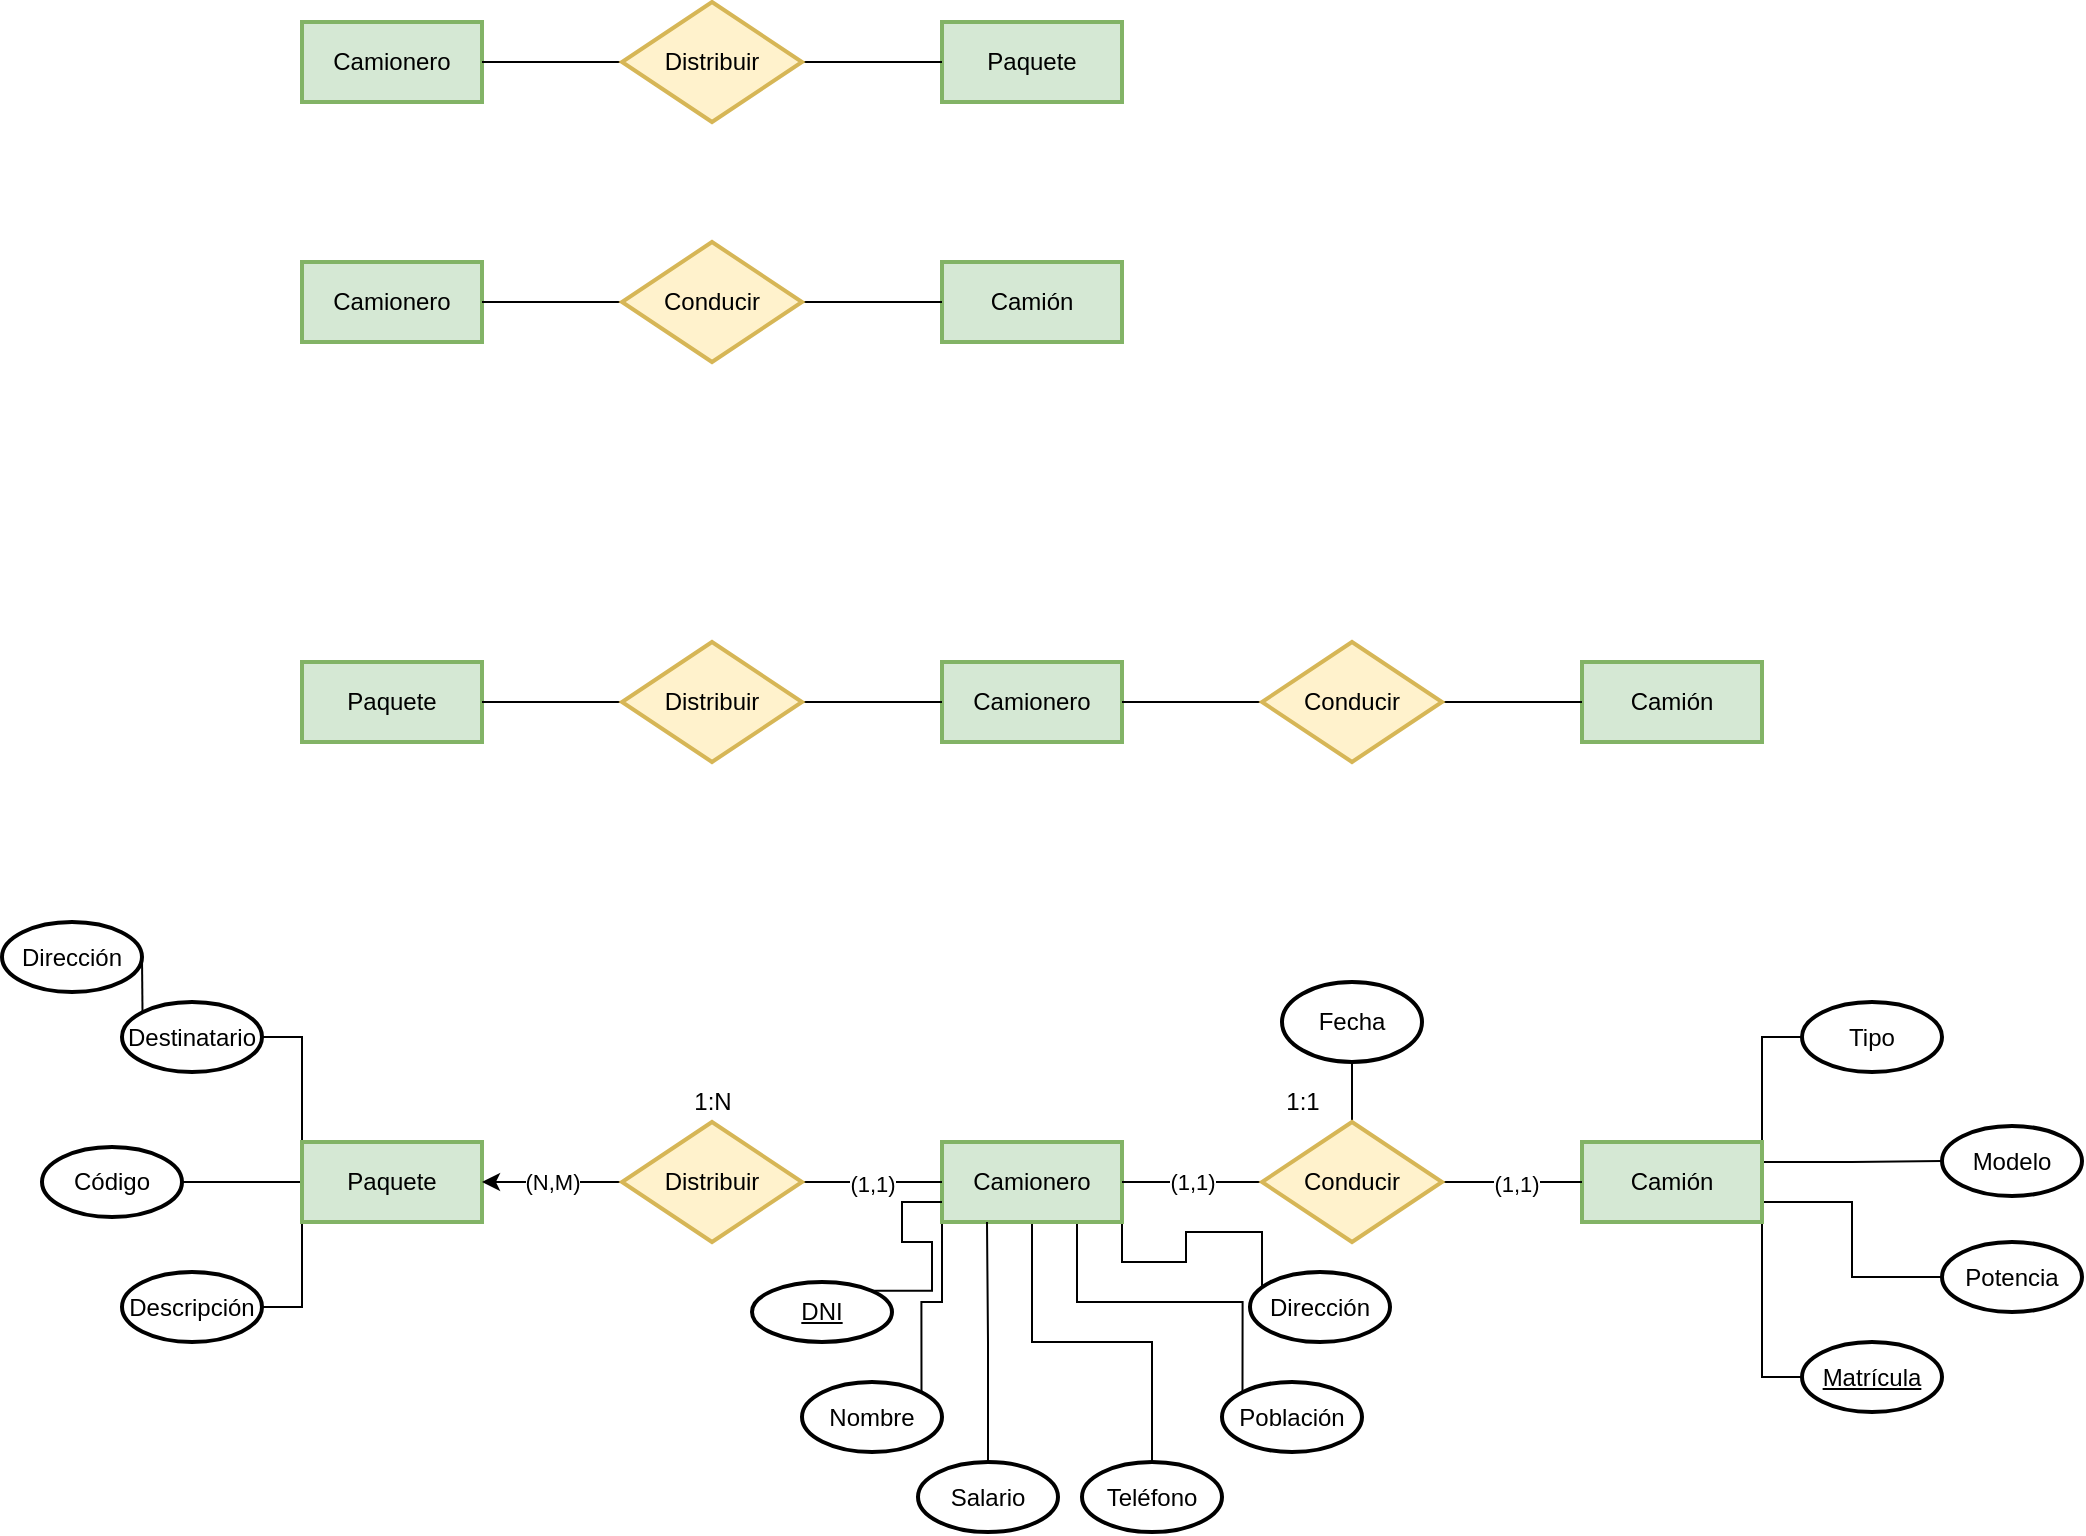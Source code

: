<mxfile version="20.5.1" type="github"><diagram id="-XKuVn8wxQAQQDasz0yF" name="Página-1"><mxGraphModel dx="2249" dy="727" grid="1" gridSize="10" guides="1" tooltips="1" connect="1" arrows="1" fold="1" page="1" pageScale="1" pageWidth="827" pageHeight="1169" math="0" shadow="0"><root><mxCell id="0"/><mxCell id="1" parent="0"/><mxCell id="W7O47I2UpaikeaTK4WXI-1" value="Camionero" style="whiteSpace=wrap;html=1;align=center;fillColor=#d5e8d4;strokeColor=#82b366;strokeWidth=2;" parent="1" vertex="1"><mxGeometry x="80" y="120" width="90" height="40" as="geometry"/></mxCell><mxCell id="W7O47I2UpaikeaTK4WXI-2" value="Paquete" style="whiteSpace=wrap;html=1;align=center;fillColor=#d5e8d4;strokeColor=#82b366;strokeWidth=2;" parent="1" vertex="1"><mxGeometry x="400" y="120" width="90" height="40" as="geometry"/></mxCell><mxCell id="W7O47I2UpaikeaTK4WXI-4" style="edgeStyle=orthogonalEdgeStyle;rounded=0;orthogonalLoop=1;jettySize=auto;html=1;exitX=0;exitY=0.5;exitDx=0;exitDy=0;entryX=1;entryY=0.5;entryDx=0;entryDy=0;endArrow=none;endFill=0;" parent="1" source="W7O47I2UpaikeaTK4WXI-3" target="W7O47I2UpaikeaTK4WXI-1" edge="1"><mxGeometry relative="1" as="geometry"/></mxCell><mxCell id="W7O47I2UpaikeaTK4WXI-5" style="edgeStyle=orthogonalEdgeStyle;rounded=0;orthogonalLoop=1;jettySize=auto;html=1;exitX=1;exitY=0.5;exitDx=0;exitDy=0;entryX=0;entryY=0.5;entryDx=0;entryDy=0;endArrow=none;endFill=0;" parent="1" source="W7O47I2UpaikeaTK4WXI-3" target="W7O47I2UpaikeaTK4WXI-2" edge="1"><mxGeometry relative="1" as="geometry"/></mxCell><mxCell id="W7O47I2UpaikeaTK4WXI-3" value="Distribuir" style="shape=rhombus;perimeter=rhombusPerimeter;whiteSpace=wrap;html=1;align=center;strokeWidth=2;fillColor=#fff2cc;strokeColor=#d6b656;" parent="1" vertex="1"><mxGeometry x="240" y="110" width="90" height="60" as="geometry"/></mxCell><mxCell id="W7O47I2UpaikeaTK4WXI-6" value="Camionero" style="whiteSpace=wrap;html=1;align=center;fillColor=#d5e8d4;strokeColor=#82b366;strokeWidth=2;" parent="1" vertex="1"><mxGeometry x="80" y="240" width="90" height="40" as="geometry"/></mxCell><mxCell id="W7O47I2UpaikeaTK4WXI-7" value="Camión" style="whiteSpace=wrap;html=1;align=center;fillColor=#d5e8d4;strokeColor=#82b366;strokeWidth=2;" parent="1" vertex="1"><mxGeometry x="400" y="240" width="90" height="40" as="geometry"/></mxCell><mxCell id="W7O47I2UpaikeaTK4WXI-8" style="edgeStyle=orthogonalEdgeStyle;rounded=0;orthogonalLoop=1;jettySize=auto;html=1;exitX=0;exitY=0.5;exitDx=0;exitDy=0;entryX=1;entryY=0.5;entryDx=0;entryDy=0;endArrow=none;endFill=0;" parent="1" source="W7O47I2UpaikeaTK4WXI-10" target="W7O47I2UpaikeaTK4WXI-6" edge="1"><mxGeometry relative="1" as="geometry"/></mxCell><mxCell id="W7O47I2UpaikeaTK4WXI-9" style="edgeStyle=orthogonalEdgeStyle;rounded=0;orthogonalLoop=1;jettySize=auto;html=1;exitX=1;exitY=0.5;exitDx=0;exitDy=0;entryX=0;entryY=0.5;entryDx=0;entryDy=0;endArrow=none;endFill=0;" parent="1" source="W7O47I2UpaikeaTK4WXI-10" target="W7O47I2UpaikeaTK4WXI-7" edge="1"><mxGeometry relative="1" as="geometry"/></mxCell><mxCell id="W7O47I2UpaikeaTK4WXI-10" value="Conducir" style="shape=rhombus;perimeter=rhombusPerimeter;whiteSpace=wrap;html=1;align=center;strokeWidth=2;fillColor=#fff2cc;strokeColor=#d6b656;" parent="1" vertex="1"><mxGeometry x="240" y="230" width="90" height="60" as="geometry"/></mxCell><mxCell id="W7O47I2UpaikeaTK4WXI-11" value="Paquete" style="whiteSpace=wrap;html=1;align=center;fillColor=#d5e8d4;strokeColor=#82b366;strokeWidth=2;" parent="1" vertex="1"><mxGeometry x="80" y="440" width="90" height="40" as="geometry"/></mxCell><mxCell id="W7O47I2UpaikeaTK4WXI-12" value="Camionero" style="whiteSpace=wrap;html=1;align=center;fillColor=#d5e8d4;strokeColor=#82b366;strokeWidth=2;" parent="1" vertex="1"><mxGeometry x="400" y="440" width="90" height="40" as="geometry"/></mxCell><mxCell id="W7O47I2UpaikeaTK4WXI-13" style="edgeStyle=orthogonalEdgeStyle;rounded=0;orthogonalLoop=1;jettySize=auto;html=1;exitX=0;exitY=0.5;exitDx=0;exitDy=0;entryX=1;entryY=0.5;entryDx=0;entryDy=0;endArrow=none;endFill=0;" parent="1" source="W7O47I2UpaikeaTK4WXI-15" target="W7O47I2UpaikeaTK4WXI-11" edge="1"><mxGeometry relative="1" as="geometry"/></mxCell><mxCell id="W7O47I2UpaikeaTK4WXI-14" style="edgeStyle=orthogonalEdgeStyle;rounded=0;orthogonalLoop=1;jettySize=auto;html=1;exitX=1;exitY=0.5;exitDx=0;exitDy=0;entryX=0;entryY=0.5;entryDx=0;entryDy=0;endArrow=none;endFill=0;" parent="1" source="W7O47I2UpaikeaTK4WXI-15" target="W7O47I2UpaikeaTK4WXI-12" edge="1"><mxGeometry relative="1" as="geometry"/></mxCell><mxCell id="W7O47I2UpaikeaTK4WXI-15" value="Distribuir" style="shape=rhombus;perimeter=rhombusPerimeter;whiteSpace=wrap;html=1;align=center;strokeWidth=2;fillColor=#fff2cc;strokeColor=#d6b656;" parent="1" vertex="1"><mxGeometry x="240" y="430" width="90" height="60" as="geometry"/></mxCell><mxCell id="W7O47I2UpaikeaTK4WXI-16" value="Camión" style="whiteSpace=wrap;html=1;align=center;fillColor=#d5e8d4;strokeColor=#82b366;strokeWidth=2;" parent="1" vertex="1"><mxGeometry x="720" y="440" width="90" height="40" as="geometry"/></mxCell><mxCell id="W7O47I2UpaikeaTK4WXI-17" style="edgeStyle=orthogonalEdgeStyle;rounded=0;orthogonalLoop=1;jettySize=auto;html=1;exitX=1;exitY=0.5;exitDx=0;exitDy=0;entryX=0;entryY=0.5;entryDx=0;entryDy=0;endArrow=none;endFill=0;" parent="1" source="W7O47I2UpaikeaTK4WXI-18" target="W7O47I2UpaikeaTK4WXI-16" edge="1"><mxGeometry relative="1" as="geometry"/></mxCell><mxCell id="W7O47I2UpaikeaTK4WXI-19" style="edgeStyle=orthogonalEdgeStyle;rounded=0;orthogonalLoop=1;jettySize=auto;html=1;exitX=0;exitY=0.5;exitDx=0;exitDy=0;entryX=1;entryY=0.5;entryDx=0;entryDy=0;endArrow=none;endFill=0;" parent="1" source="W7O47I2UpaikeaTK4WXI-18" target="W7O47I2UpaikeaTK4WXI-12" edge="1"><mxGeometry relative="1" as="geometry"/></mxCell><mxCell id="W7O47I2UpaikeaTK4WXI-18" value="Conducir" style="shape=rhombus;perimeter=rhombusPerimeter;whiteSpace=wrap;html=1;align=center;strokeWidth=2;fillColor=#fff2cc;strokeColor=#d6b656;" parent="1" vertex="1"><mxGeometry x="560" y="430" width="90" height="60" as="geometry"/></mxCell><mxCell id="W7O47I2UpaikeaTK4WXI-69" style="edgeStyle=orthogonalEdgeStyle;rounded=0;orthogonalLoop=1;jettySize=auto;html=1;exitX=0;exitY=1;exitDx=0;exitDy=0;entryX=1;entryY=0.5;entryDx=0;entryDy=0;endArrow=none;endFill=0;" parent="1" source="W7O47I2UpaikeaTK4WXI-20" target="W7O47I2UpaikeaTK4WXI-65" edge="1"><mxGeometry relative="1" as="geometry"/></mxCell><mxCell id="W7O47I2UpaikeaTK4WXI-70" style="edgeStyle=orthogonalEdgeStyle;rounded=0;orthogonalLoop=1;jettySize=auto;html=1;exitX=0;exitY=0.5;exitDx=0;exitDy=0;entryX=1;entryY=0.5;entryDx=0;entryDy=0;endArrow=none;endFill=0;" parent="1" source="W7O47I2UpaikeaTK4WXI-20" target="W7O47I2UpaikeaTK4WXI-66" edge="1"><mxGeometry relative="1" as="geometry"/></mxCell><mxCell id="W7O47I2UpaikeaTK4WXI-71" style="edgeStyle=orthogonalEdgeStyle;rounded=0;orthogonalLoop=1;jettySize=auto;html=1;exitX=0;exitY=0;exitDx=0;exitDy=0;entryX=1;entryY=0.5;entryDx=0;entryDy=0;endArrow=none;endFill=0;" parent="1" source="W7O47I2UpaikeaTK4WXI-20" target="W7O47I2UpaikeaTK4WXI-67" edge="1"><mxGeometry relative="1" as="geometry"/></mxCell><mxCell id="W7O47I2UpaikeaTK4WXI-20" value="Paquete" style="whiteSpace=wrap;html=1;align=center;fillColor=#d5e8d4;strokeColor=#82b366;strokeWidth=2;" parent="1" vertex="1"><mxGeometry x="80" y="680" width="90" height="40" as="geometry"/></mxCell><mxCell id="W7O47I2UpaikeaTK4WXI-58" style="edgeStyle=orthogonalEdgeStyle;rounded=0;orthogonalLoop=1;jettySize=auto;html=1;exitX=1;exitY=1;exitDx=0;exitDy=0;entryX=0.086;entryY=0.429;entryDx=0;entryDy=0;entryPerimeter=0;endArrow=none;endFill=0;" parent="1" source="W7O47I2UpaikeaTK4WXI-21" target="W7O47I2UpaikeaTK4WXI-55" edge="1"><mxGeometry relative="1" as="geometry"/></mxCell><mxCell id="W7O47I2UpaikeaTK4WXI-59" style="edgeStyle=orthogonalEdgeStyle;rounded=0;orthogonalLoop=1;jettySize=auto;html=1;exitX=0.75;exitY=1;exitDx=0;exitDy=0;entryX=0;entryY=0;entryDx=0;entryDy=0;endArrow=none;endFill=0;" parent="1" source="W7O47I2UpaikeaTK4WXI-21" target="W7O47I2UpaikeaTK4WXI-56" edge="1"><mxGeometry relative="1" as="geometry"/></mxCell><mxCell id="W7O47I2UpaikeaTK4WXI-60" style="edgeStyle=orthogonalEdgeStyle;rounded=0;orthogonalLoop=1;jettySize=auto;html=1;exitX=0.5;exitY=1;exitDx=0;exitDy=0;endArrow=none;endFill=0;" parent="1" source="W7O47I2UpaikeaTK4WXI-21" target="W7O47I2UpaikeaTK4WXI-54" edge="1"><mxGeometry relative="1" as="geometry"/></mxCell><mxCell id="W7O47I2UpaikeaTK4WXI-62" style="edgeStyle=orthogonalEdgeStyle;rounded=0;orthogonalLoop=1;jettySize=auto;html=1;exitX=0;exitY=1;exitDx=0;exitDy=0;entryX=1;entryY=0;entryDx=0;entryDy=0;endArrow=none;endFill=0;" parent="1" source="W7O47I2UpaikeaTK4WXI-21" target="W7O47I2UpaikeaTK4WXI-52" edge="1"><mxGeometry relative="1" as="geometry"/></mxCell><mxCell id="W7O47I2UpaikeaTK4WXI-21" value="Camionero" style="whiteSpace=wrap;html=1;align=center;fillColor=#d5e8d4;strokeColor=#82b366;strokeWidth=2;" parent="1" vertex="1"><mxGeometry x="400" y="680" width="90" height="40" as="geometry"/></mxCell><mxCell id="W7O47I2UpaikeaTK4WXI-22" style="edgeStyle=orthogonalEdgeStyle;rounded=0;orthogonalLoop=1;jettySize=auto;html=1;exitX=0;exitY=0.5;exitDx=0;exitDy=0;entryX=1;entryY=0.5;entryDx=0;entryDy=0;endArrow=classic;endFill=1;" parent="1" source="W7O47I2UpaikeaTK4WXI-24" target="W7O47I2UpaikeaTK4WXI-20" edge="1"><mxGeometry relative="1" as="geometry"/></mxCell><mxCell id="W7O47I2UpaikeaTK4WXI-30" value="(N,M)" style="edgeLabel;html=1;align=center;verticalAlign=middle;resizable=0;points=[];" parent="W7O47I2UpaikeaTK4WXI-22" vertex="1" connectable="0"><mxGeometry x="-0.068" relative="1" as="geometry"><mxPoint x="-3" as="offset"/></mxGeometry></mxCell><mxCell id="W7O47I2UpaikeaTK4WXI-23" style="edgeStyle=orthogonalEdgeStyle;rounded=0;orthogonalLoop=1;jettySize=auto;html=1;exitX=1;exitY=0.5;exitDx=0;exitDy=0;entryX=0;entryY=0.5;entryDx=0;entryDy=0;endArrow=none;endFill=0;" parent="1" source="W7O47I2UpaikeaTK4WXI-24" target="W7O47I2UpaikeaTK4WXI-21" edge="1"><mxGeometry relative="1" as="geometry"/></mxCell><mxCell id="W7O47I2UpaikeaTK4WXI-29" value="(1,1)" style="edgeLabel;html=1;align=center;verticalAlign=middle;resizable=0;points=[];" parent="W7O47I2UpaikeaTK4WXI-23" vertex="1" connectable="0"><mxGeometry x="0.088" y="-1" relative="1" as="geometry"><mxPoint x="-3" as="offset"/></mxGeometry></mxCell><mxCell id="W7O47I2UpaikeaTK4WXI-24" value="Distribuir" style="shape=rhombus;perimeter=rhombusPerimeter;whiteSpace=wrap;html=1;align=center;strokeWidth=2;fillColor=#fff2cc;strokeColor=#d6b656;" parent="1" vertex="1"><mxGeometry x="240" y="670" width="90" height="60" as="geometry"/></mxCell><mxCell id="W7O47I2UpaikeaTK4WXI-77" style="edgeStyle=orthogonalEdgeStyle;rounded=0;orthogonalLoop=1;jettySize=auto;html=1;exitX=1;exitY=1;exitDx=0;exitDy=0;entryX=0;entryY=0.5;entryDx=0;entryDy=0;endArrow=none;endFill=0;" parent="1" source="W7O47I2UpaikeaTK4WXI-25" target="W7O47I2UpaikeaTK4WXI-73" edge="1"><mxGeometry relative="1" as="geometry"/></mxCell><mxCell id="W7O47I2UpaikeaTK4WXI-78" style="edgeStyle=orthogonalEdgeStyle;rounded=0;orthogonalLoop=1;jettySize=auto;html=1;exitX=1;exitY=0.75;exitDx=0;exitDy=0;entryX=0;entryY=0.5;entryDx=0;entryDy=0;endArrow=none;endFill=0;" parent="1" source="W7O47I2UpaikeaTK4WXI-25" target="W7O47I2UpaikeaTK4WXI-75" edge="1"><mxGeometry relative="1" as="geometry"/></mxCell><mxCell id="W7O47I2UpaikeaTK4WXI-79" style="edgeStyle=orthogonalEdgeStyle;rounded=0;orthogonalLoop=1;jettySize=auto;html=1;exitX=1;exitY=0.25;exitDx=0;exitDy=0;entryX=0;entryY=0.5;entryDx=0;entryDy=0;endArrow=none;endFill=0;" parent="1" source="W7O47I2UpaikeaTK4WXI-25" target="W7O47I2UpaikeaTK4WXI-76" edge="1"><mxGeometry relative="1" as="geometry"/></mxCell><mxCell id="W7O47I2UpaikeaTK4WXI-80" style="edgeStyle=orthogonalEdgeStyle;rounded=0;orthogonalLoop=1;jettySize=auto;html=1;exitX=1;exitY=0;exitDx=0;exitDy=0;entryX=0;entryY=0.5;entryDx=0;entryDy=0;endArrow=none;endFill=0;" parent="1" source="W7O47I2UpaikeaTK4WXI-25" target="W7O47I2UpaikeaTK4WXI-74" edge="1"><mxGeometry relative="1" as="geometry"/></mxCell><mxCell id="W7O47I2UpaikeaTK4WXI-25" value="Camión" style="whiteSpace=wrap;html=1;align=center;fillColor=#d5e8d4;strokeColor=#82b366;strokeWidth=2;" parent="1" vertex="1"><mxGeometry x="720" y="680" width="90" height="40" as="geometry"/></mxCell><mxCell id="W7O47I2UpaikeaTK4WXI-26" style="edgeStyle=orthogonalEdgeStyle;rounded=0;orthogonalLoop=1;jettySize=auto;html=1;exitX=1;exitY=0.5;exitDx=0;exitDy=0;entryX=0;entryY=0.5;entryDx=0;entryDy=0;endArrow=none;endFill=0;" parent="1" source="W7O47I2UpaikeaTK4WXI-28" target="W7O47I2UpaikeaTK4WXI-25" edge="1"><mxGeometry relative="1" as="geometry"/></mxCell><mxCell id="W7O47I2UpaikeaTK4WXI-32" value="(1,1)" style="edgeLabel;html=1;align=center;verticalAlign=middle;resizable=0;points=[];" parent="W7O47I2UpaikeaTK4WXI-26" vertex="1" connectable="0"><mxGeometry x="0.046" y="-1" relative="1" as="geometry"><mxPoint as="offset"/></mxGeometry></mxCell><mxCell id="W7O47I2UpaikeaTK4WXI-27" style="edgeStyle=orthogonalEdgeStyle;rounded=0;orthogonalLoop=1;jettySize=auto;html=1;exitX=0;exitY=0.5;exitDx=0;exitDy=0;entryX=1;entryY=0.5;entryDx=0;entryDy=0;endArrow=none;endFill=0;" parent="1" source="W7O47I2UpaikeaTK4WXI-28" target="W7O47I2UpaikeaTK4WXI-21" edge="1"><mxGeometry relative="1" as="geometry"/></mxCell><mxCell id="W7O47I2UpaikeaTK4WXI-33" value="(1,1)" style="edgeLabel;html=1;align=center;verticalAlign=middle;resizable=0;points=[];" parent="W7O47I2UpaikeaTK4WXI-27" vertex="1" connectable="0"><mxGeometry x="-0.086" y="1" relative="1" as="geometry"><mxPoint x="-3" y="-1" as="offset"/></mxGeometry></mxCell><mxCell id="W7O47I2UpaikeaTK4WXI-82" style="edgeStyle=orthogonalEdgeStyle;rounded=0;orthogonalLoop=1;jettySize=auto;html=1;exitX=0.5;exitY=0;exitDx=0;exitDy=0;entryX=0.5;entryY=1;entryDx=0;entryDy=0;endArrow=none;endFill=0;" parent="1" source="W7O47I2UpaikeaTK4WXI-28" target="W7O47I2UpaikeaTK4WXI-81" edge="1"><mxGeometry relative="1" as="geometry"/></mxCell><mxCell id="W7O47I2UpaikeaTK4WXI-28" value="Conducir" style="shape=rhombus;perimeter=rhombusPerimeter;whiteSpace=wrap;html=1;align=center;strokeWidth=2;fillColor=#fff2cc;strokeColor=#d6b656;" parent="1" vertex="1"><mxGeometry x="560" y="670" width="90" height="60" as="geometry"/></mxCell><mxCell id="W7O47I2UpaikeaTK4WXI-36" value="&lt;div&gt;1:1&lt;/div&gt;" style="text;html=1;align=center;verticalAlign=middle;resizable=0;points=[];autosize=1;strokeColor=none;fillColor=none;" parent="1" vertex="1"><mxGeometry x="560" y="645" width="40" height="30" as="geometry"/></mxCell><mxCell id="W7O47I2UpaikeaTK4WXI-37" value="1:N" style="text;html=1;align=center;verticalAlign=middle;resizable=0;points=[];autosize=1;strokeColor=none;fillColor=none;" parent="1" vertex="1"><mxGeometry x="265" y="645" width="40" height="30" as="geometry"/></mxCell><mxCell id="W7O47I2UpaikeaTK4WXI-63" style="edgeStyle=orthogonalEdgeStyle;rounded=0;orthogonalLoop=1;jettySize=auto;html=1;exitX=1;exitY=0;exitDx=0;exitDy=0;entryX=0;entryY=0.75;entryDx=0;entryDy=0;endArrow=none;endFill=0;" parent="1" source="W7O47I2UpaikeaTK4WXI-39" target="W7O47I2UpaikeaTK4WXI-21" edge="1"><mxGeometry relative="1" as="geometry"/></mxCell><mxCell id="W7O47I2UpaikeaTK4WXI-39" value="DNI" style="ellipse;whiteSpace=wrap;html=1;align=center;fontStyle=4;strokeWidth=2;fillColor=#FFFFFF;strokeColor=#000000;" parent="1" vertex="1"><mxGeometry x="305" y="750" width="70" height="30" as="geometry"/></mxCell><mxCell id="W7O47I2UpaikeaTK4WXI-52" value="Nombre" style="ellipse;whiteSpace=wrap;html=1;align=center;strokeColor=#000000;strokeWidth=2;fillColor=#FFFFFF;" parent="1" vertex="1"><mxGeometry x="330" y="800" width="70" height="35" as="geometry"/></mxCell><mxCell id="W7O47I2UpaikeaTK4WXI-54" value="Teléfono" style="ellipse;whiteSpace=wrap;html=1;align=center;strokeColor=#000000;strokeWidth=2;fillColor=#FFFFFF;" parent="1" vertex="1"><mxGeometry x="470" y="840" width="70" height="35" as="geometry"/></mxCell><mxCell id="W7O47I2UpaikeaTK4WXI-55" value="Dirección" style="ellipse;whiteSpace=wrap;html=1;align=center;strokeColor=#000000;strokeWidth=2;fillColor=#FFFFFF;" parent="1" vertex="1"><mxGeometry x="554" y="745" width="70" height="35" as="geometry"/></mxCell><mxCell id="W7O47I2UpaikeaTK4WXI-56" value="Población" style="ellipse;whiteSpace=wrap;html=1;align=center;strokeColor=#000000;strokeWidth=2;fillColor=#FFFFFF;" parent="1" vertex="1"><mxGeometry x="540" y="800" width="70" height="35" as="geometry"/></mxCell><mxCell id="W7O47I2UpaikeaTK4WXI-61" style="edgeStyle=orthogonalEdgeStyle;rounded=0;orthogonalLoop=1;jettySize=auto;html=1;exitX=0.5;exitY=0;exitDx=0;exitDy=0;entryX=0.25;entryY=1;entryDx=0;entryDy=0;endArrow=none;endFill=0;" parent="1" source="W7O47I2UpaikeaTK4WXI-57" target="W7O47I2UpaikeaTK4WXI-21" edge="1"><mxGeometry relative="1" as="geometry"/></mxCell><mxCell id="W7O47I2UpaikeaTK4WXI-57" value="Salario" style="ellipse;whiteSpace=wrap;html=1;align=center;strokeColor=#000000;strokeWidth=2;fillColor=#FFFFFF;" parent="1" vertex="1"><mxGeometry x="388" y="840" width="70" height="35" as="geometry"/></mxCell><mxCell id="W7O47I2UpaikeaTK4WXI-64" value="Dirección" style="ellipse;whiteSpace=wrap;html=1;align=center;strokeColor=#000000;strokeWidth=2;fillColor=#FFFFFF;" parent="1" vertex="1"><mxGeometry x="-70" y="570" width="70" height="35" as="geometry"/></mxCell><mxCell id="W7O47I2UpaikeaTK4WXI-65" value="Descripción" style="ellipse;whiteSpace=wrap;html=1;align=center;strokeColor=#000000;strokeWidth=2;fillColor=#FFFFFF;" parent="1" vertex="1"><mxGeometry x="-10" y="745" width="70" height="35" as="geometry"/></mxCell><mxCell id="W7O47I2UpaikeaTK4WXI-66" value="Código" style="ellipse;whiteSpace=wrap;html=1;align=center;strokeColor=#000000;strokeWidth=2;fillColor=#FFFFFF;" parent="1" vertex="1"><mxGeometry x="-50" y="682.5" width="70" height="35" as="geometry"/></mxCell><mxCell id="W7O47I2UpaikeaTK4WXI-72" style="edgeStyle=orthogonalEdgeStyle;rounded=0;orthogonalLoop=1;jettySize=auto;html=1;exitX=0;exitY=0;exitDx=0;exitDy=0;entryX=1;entryY=0.5;entryDx=0;entryDy=0;endArrow=none;endFill=0;" parent="1" source="W7O47I2UpaikeaTK4WXI-67" target="W7O47I2UpaikeaTK4WXI-64" edge="1"><mxGeometry relative="1" as="geometry"/></mxCell><mxCell id="W7O47I2UpaikeaTK4WXI-67" value="Destinatario" style="ellipse;whiteSpace=wrap;html=1;align=center;strokeColor=#000000;strokeWidth=2;fillColor=#FFFFFF;" parent="1" vertex="1"><mxGeometry x="-10" y="610" width="70" height="35" as="geometry"/></mxCell><mxCell id="W7O47I2UpaikeaTK4WXI-73" value="&lt;u&gt;Matrícula&lt;/u&gt;" style="ellipse;whiteSpace=wrap;html=1;align=center;strokeColor=#000000;strokeWidth=2;fillColor=#FFFFFF;" parent="1" vertex="1"><mxGeometry x="830" y="780" width="70" height="35" as="geometry"/></mxCell><mxCell id="W7O47I2UpaikeaTK4WXI-74" value="Tipo" style="ellipse;whiteSpace=wrap;html=1;align=center;strokeColor=#000000;strokeWidth=2;fillColor=#FFFFFF;" parent="1" vertex="1"><mxGeometry x="830" y="610" width="70" height="35" as="geometry"/></mxCell><mxCell id="W7O47I2UpaikeaTK4WXI-75" value="Potencia" style="ellipse;whiteSpace=wrap;html=1;align=center;strokeColor=#000000;strokeWidth=2;fillColor=#FFFFFF;" parent="1" vertex="1"><mxGeometry x="900" y="730" width="70" height="35" as="geometry"/></mxCell><mxCell id="W7O47I2UpaikeaTK4WXI-76" value="Modelo" style="ellipse;whiteSpace=wrap;html=1;align=center;strokeColor=#000000;strokeWidth=2;fillColor=#FFFFFF;" parent="1" vertex="1"><mxGeometry x="900" y="672" width="70" height="35" as="geometry"/></mxCell><mxCell id="W7O47I2UpaikeaTK4WXI-81" value="Fecha" style="ellipse;whiteSpace=wrap;html=1;align=center;strokeColor=#000000;strokeWidth=2;fillColor=#FFFFFF;" parent="1" vertex="1"><mxGeometry x="570" y="600" width="70" height="40" as="geometry"/></mxCell></root></mxGraphModel></diagram></mxfile>